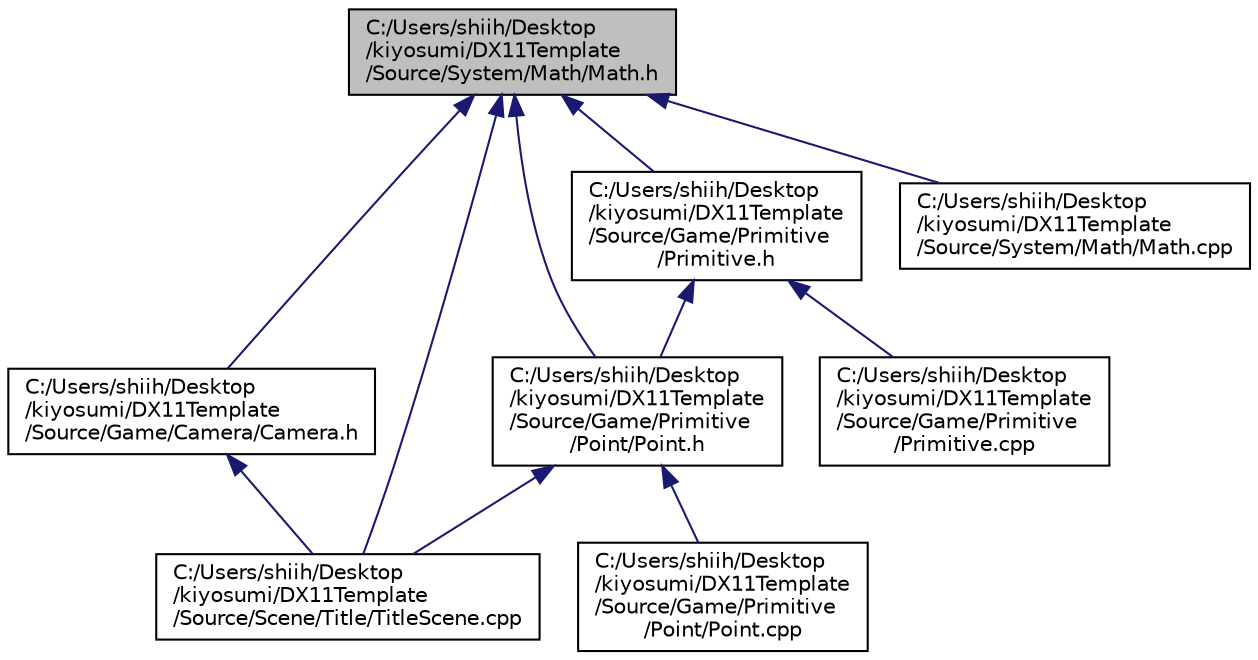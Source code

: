 digraph "C:/Users/shiih/Desktop/kiyosumi/DX11Template/Source/System/Math/Math.h"
{
 // LATEX_PDF_SIZE
  edge [fontname="Helvetica",fontsize="10",labelfontname="Helvetica",labelfontsize="10"];
  node [fontname="Helvetica",fontsize="10",shape=record];
  Node1 [label="C:/Users/shiih/Desktop\l/kiyosumi/DX11Template\l/Source/System/Math/Math.h",height=0.2,width=0.4,color="black", fillcolor="grey75", style="filled", fontcolor="black",tooltip="算術系便利ファイル"];
  Node1 -> Node2 [dir="back",color="midnightblue",fontsize="10",style="solid",fontname="Helvetica"];
  Node2 [label="C:/Users/shiih/Desktop\l/kiyosumi/DX11Template\l/Source/Game/Camera/Camera.h",height=0.2,width=0.4,color="black", fillcolor="white", style="filled",URL="$_camera_8h.html",tooltip="Camera"];
  Node2 -> Node3 [dir="back",color="midnightblue",fontsize="10",style="solid",fontname="Helvetica"];
  Node3 [label="C:/Users/shiih/Desktop\l/kiyosumi/DX11Template\l/Source/Scene/Title/TitleScene.cpp",height=0.2,width=0.4,color="black", fillcolor="white", style="filled",URL="$_title_scene_8cpp.html",tooltip="タイトルシーン"];
  Node1 -> Node4 [dir="back",color="midnightblue",fontsize="10",style="solid",fontname="Helvetica"];
  Node4 [label="C:/Users/shiih/Desktop\l/kiyosumi/DX11Template\l/Source/Game/Primitive\l/Point/Point.h",height=0.2,width=0.4,color="black", fillcolor="white", style="filled",URL="$_point_8h.html",tooltip="点を描画"];
  Node4 -> Node5 [dir="back",color="midnightblue",fontsize="10",style="solid",fontname="Helvetica"];
  Node5 [label="C:/Users/shiih/Desktop\l/kiyosumi/DX11Template\l/Source/Game/Primitive\l/Point/Point.cpp",height=0.2,width=0.4,color="black", fillcolor="white", style="filled",URL="$_point_8cpp.html",tooltip="点を描画"];
  Node4 -> Node3 [dir="back",color="midnightblue",fontsize="10",style="solid",fontname="Helvetica"];
  Node1 -> Node6 [dir="back",color="midnightblue",fontsize="10",style="solid",fontname="Helvetica"];
  Node6 [label="C:/Users/shiih/Desktop\l/kiyosumi/DX11Template\l/Source/Game/Primitive\l/Primitive.h",height=0.2,width=0.4,color="black", fillcolor="white", style="filled",URL="$_primitive_8h.html",tooltip="プリミティブ(親クラス)"];
  Node6 -> Node4 [dir="back",color="midnightblue",fontsize="10",style="solid",fontname="Helvetica"];
  Node6 -> Node7 [dir="back",color="midnightblue",fontsize="10",style="solid",fontname="Helvetica"];
  Node7 [label="C:/Users/shiih/Desktop\l/kiyosumi/DX11Template\l/Source/Game/Primitive\l/Primitive.cpp",height=0.2,width=0.4,color="black", fillcolor="white", style="filled",URL="$_primitive_8cpp.html",tooltip="プリミティブ(親クラス)"];
  Node1 -> Node3 [dir="back",color="midnightblue",fontsize="10",style="solid",fontname="Helvetica"];
  Node1 -> Node8 [dir="back",color="midnightblue",fontsize="10",style="solid",fontname="Helvetica"];
  Node8 [label="C:/Users/shiih/Desktop\l/kiyosumi/DX11Template\l/Source/System/Math/Math.cpp",height=0.2,width=0.4,color="black", fillcolor="white", style="filled",URL="$_math_8cpp.html",tooltip="算術系便利ファイル"];
}
